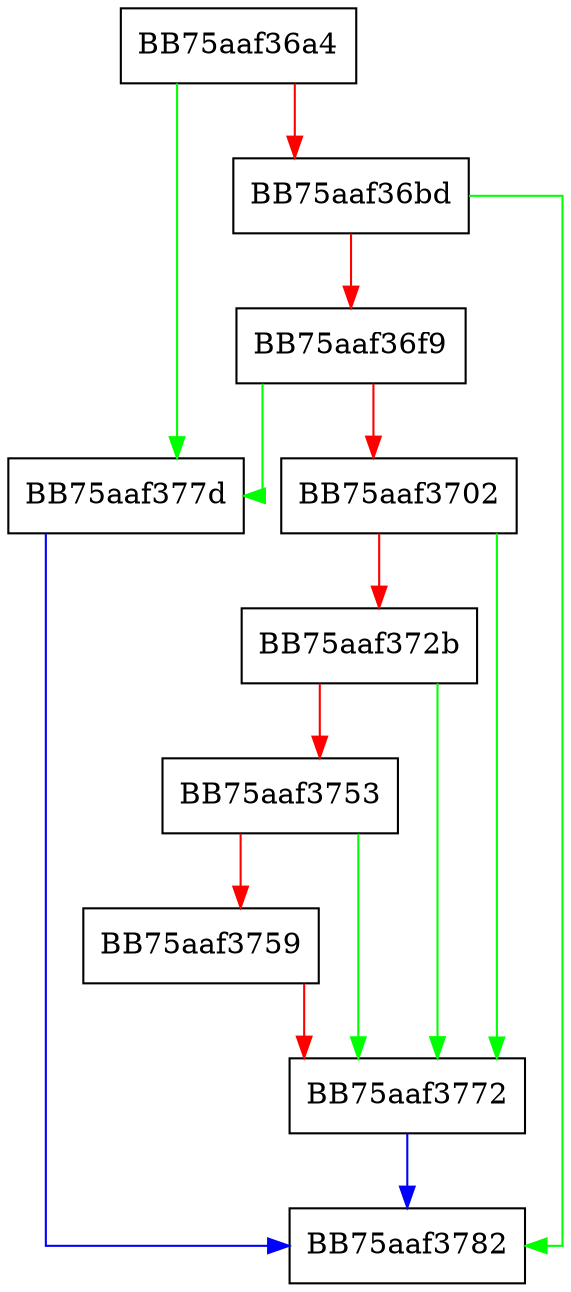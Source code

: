 digraph pcodeWorker_push {
  node [shape="box"];
  graph [splines=ortho];
  BB75aaf36a4 -> BB75aaf377d [color="green"];
  BB75aaf36a4 -> BB75aaf36bd [color="red"];
  BB75aaf36bd -> BB75aaf3782 [color="green"];
  BB75aaf36bd -> BB75aaf36f9 [color="red"];
  BB75aaf36f9 -> BB75aaf377d [color="green"];
  BB75aaf36f9 -> BB75aaf3702 [color="red"];
  BB75aaf3702 -> BB75aaf3772 [color="green"];
  BB75aaf3702 -> BB75aaf372b [color="red"];
  BB75aaf372b -> BB75aaf3772 [color="green"];
  BB75aaf372b -> BB75aaf3753 [color="red"];
  BB75aaf3753 -> BB75aaf3772 [color="green"];
  BB75aaf3753 -> BB75aaf3759 [color="red"];
  BB75aaf3759 -> BB75aaf3772 [color="red"];
  BB75aaf3772 -> BB75aaf3782 [color="blue"];
  BB75aaf377d -> BB75aaf3782 [color="blue"];
}